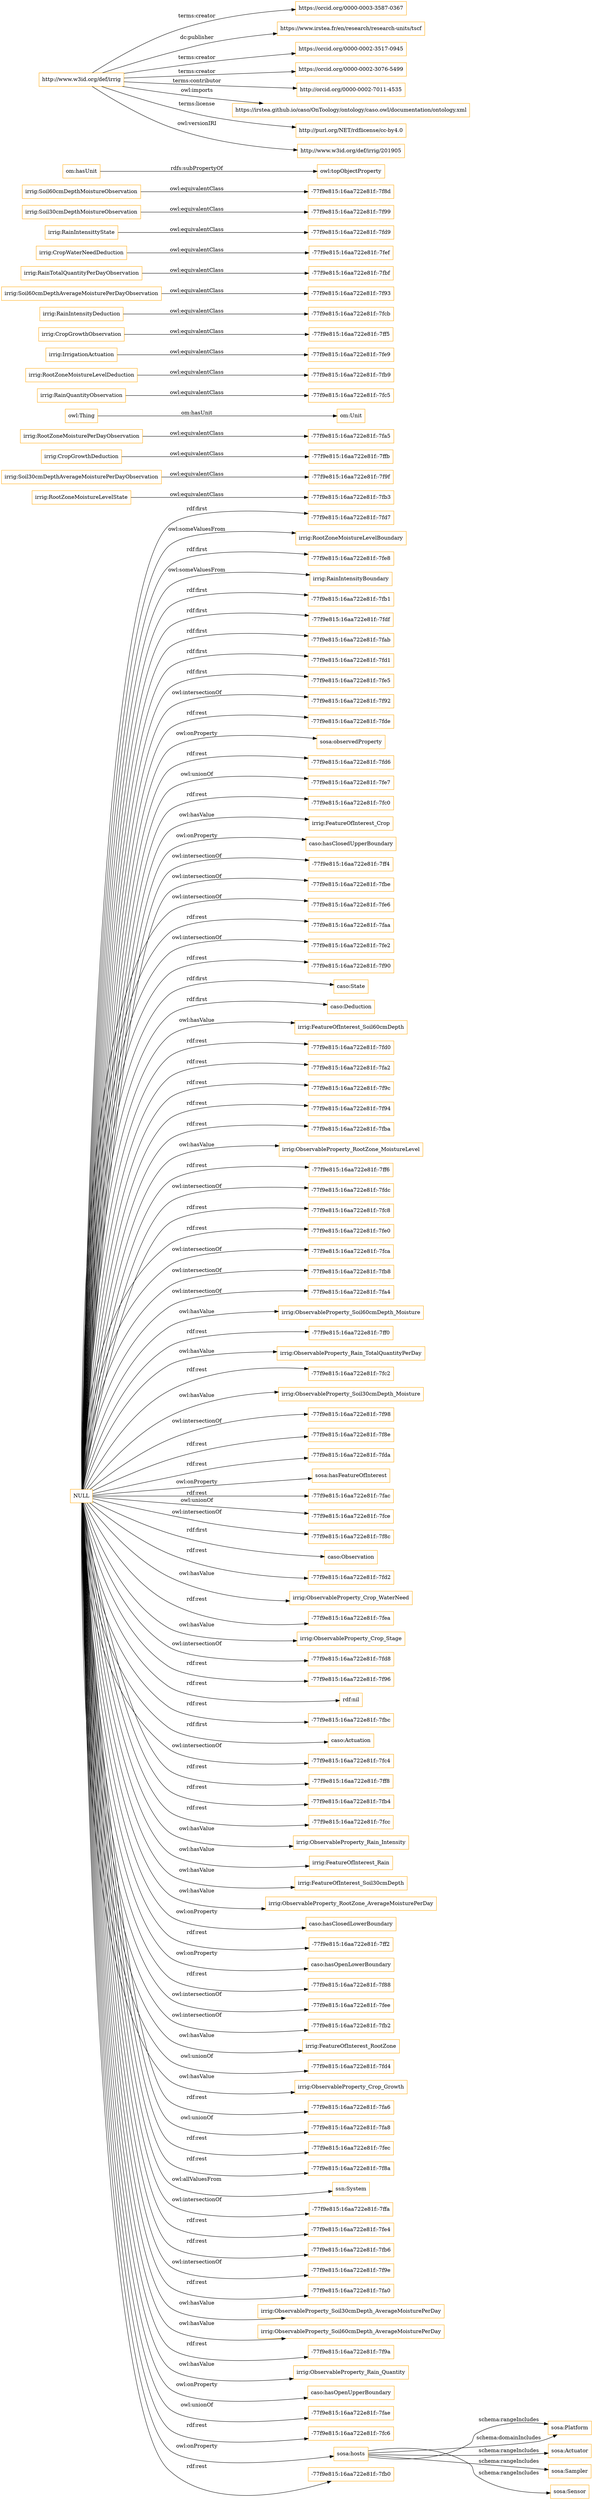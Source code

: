 digraph ar2dtool_diagram { 
rankdir=LR;
size="1501"
node [shape = rectangle, color="orange"]; "-77f9e815:16aa722e81f:-7fd7" "irrig:RootZoneMoistureLevelBoundary" "-77f9e815:16aa722e81f:-7fb3" "irrig:Soil30cmDepthAverageMoisturePerDayObservation" "-77f9e815:16aa722e81f:-7ffb" "irrig:CropGrowthDeduction" "irrig:RootZoneMoisturePerDayObservation" "om:Unit" "-77f9e815:16aa722e81f:-7fc5" "-77f9e815:16aa722e81f:-7fb9" "irrig:RootZoneMoistureLevelDeduction" "-77f9e815:16aa722e81f:-7fe9" "-77f9e815:16aa722e81f:-7ff5" "irrig:RootZoneMoistureLevelState" "irrig:RainIntensityDeduction" "-77f9e815:16aa722e81f:-7fe8" "irrig:Soil60cmDepthAverageMoisturePerDayObservation" "irrig:RainIntensityBoundary" "irrig:RainTotalQuantityPerDayObservation" "-77f9e815:16aa722e81f:-7fb1" "sosa:Platform" "irrig:CropWaterNeedDeduction" "-77f9e815:16aa722e81f:-7fef" "-77f9e815:16aa722e81f:-7fd9" "-77f9e815:16aa722e81f:-7fa5" "irrig:Soil30cmDepthMoistureObservation" "irrig:CropGrowthObservation" "irrig:IrrigationActuation" "-77f9e815:16aa722e81f:-7f8d" "-77f9e815:16aa722e81f:-7f9f" "-77f9e815:16aa722e81f:-7fbf" "-77f9e815:16aa722e81f:-7fdf" "-77f9e815:16aa722e81f:-7fab" "-77f9e815:16aa722e81f:-7f99" "irrig:Soil60cmDepthMoistureObservation" "-77f9e815:16aa722e81f:-7fd1" "-77f9e815:16aa722e81f:-7fcb" "-77f9e815:16aa722e81f:-7fe5" "irrig:RainIntensittyState" "-77f9e815:16aa722e81f:-7f93" "irrig:RainQuantityObservation" ; /*classes style*/
	"NULL" -> "-77f9e815:16aa722e81f:-7f92" [ label = "owl:intersectionOf" ];
	"NULL" -> "-77f9e815:16aa722e81f:-7fde" [ label = "rdf:rest" ];
	"NULL" -> "sosa:observedProperty" [ label = "owl:onProperty" ];
	"NULL" -> "-77f9e815:16aa722e81f:-7fd6" [ label = "rdf:rest" ];
	"NULL" -> "-77f9e815:16aa722e81f:-7fe7" [ label = "owl:unionOf" ];
	"NULL" -> "-77f9e815:16aa722e81f:-7fc0" [ label = "rdf:rest" ];
	"NULL" -> "irrig:FeatureOfInterest_Crop" [ label = "owl:hasValue" ];
	"NULL" -> "caso:hasClosedUpperBoundary" [ label = "owl:onProperty" ];
	"NULL" -> "-77f9e815:16aa722e81f:-7ff4" [ label = "owl:intersectionOf" ];
	"NULL" -> "-77f9e815:16aa722e81f:-7fbe" [ label = "owl:intersectionOf" ];
	"NULL" -> "irrig:RootZoneMoistureLevelBoundary" [ label = "owl:someValuesFrom" ];
	"NULL" -> "-77f9e815:16aa722e81f:-7fe6" [ label = "owl:intersectionOf" ];
	"NULL" -> "-77f9e815:16aa722e81f:-7faa" [ label = "rdf:rest" ];
	"NULL" -> "-77f9e815:16aa722e81f:-7fe2" [ label = "owl:intersectionOf" ];
	"NULL" -> "-77f9e815:16aa722e81f:-7f90" [ label = "rdf:rest" ];
	"NULL" -> "caso:State" [ label = "rdf:first" ];
	"NULL" -> "caso:Deduction" [ label = "rdf:first" ];
	"NULL" -> "irrig:FeatureOfInterest_Soil60cmDepth" [ label = "owl:hasValue" ];
	"NULL" -> "-77f9e815:16aa722e81f:-7fd0" [ label = "rdf:rest" ];
	"NULL" -> "-77f9e815:16aa722e81f:-7fa2" [ label = "rdf:rest" ];
	"NULL" -> "-77f9e815:16aa722e81f:-7f9c" [ label = "rdf:rest" ];
	"NULL" -> "-77f9e815:16aa722e81f:-7fdf" [ label = "rdf:first" ];
	"NULL" -> "-77f9e815:16aa722e81f:-7f94" [ label = "rdf:rest" ];
	"NULL" -> "-77f9e815:16aa722e81f:-7fba" [ label = "rdf:rest" ];
	"NULL" -> "irrig:ObservableProperty_RootZone_MoistureLevel" [ label = "owl:hasValue" ];
	"NULL" -> "-77f9e815:16aa722e81f:-7ff6" [ label = "rdf:rest" ];
	"NULL" -> "-77f9e815:16aa722e81f:-7fdc" [ label = "owl:intersectionOf" ];
	"NULL" -> "-77f9e815:16aa722e81f:-7fc8" [ label = "rdf:rest" ];
	"NULL" -> "-77f9e815:16aa722e81f:-7fe0" [ label = "rdf:rest" ];
	"NULL" -> "-77f9e815:16aa722e81f:-7fca" [ label = "owl:intersectionOf" ];
	"NULL" -> "-77f9e815:16aa722e81f:-7fb8" [ label = "owl:intersectionOf" ];
	"NULL" -> "-77f9e815:16aa722e81f:-7fe5" [ label = "rdf:first" ];
	"NULL" -> "-77f9e815:16aa722e81f:-7fa4" [ label = "owl:intersectionOf" ];
	"NULL" -> "irrig:ObservableProperty_Soil60cmDepth_Moisture" [ label = "owl:hasValue" ];
	"NULL" -> "-77f9e815:16aa722e81f:-7ff0" [ label = "rdf:rest" ];
	"NULL" -> "irrig:ObservableProperty_Rain_TotalQuantityPerDay" [ label = "owl:hasValue" ];
	"NULL" -> "-77f9e815:16aa722e81f:-7fc2" [ label = "rdf:rest" ];
	"NULL" -> "-77f9e815:16aa722e81f:-7fd1" [ label = "rdf:first" ];
	"NULL" -> "irrig:ObservableProperty_Soil30cmDepth_Moisture" [ label = "owl:hasValue" ];
	"NULL" -> "-77f9e815:16aa722e81f:-7f98" [ label = "owl:intersectionOf" ];
	"NULL" -> "-77f9e815:16aa722e81f:-7f8e" [ label = "rdf:rest" ];
	"NULL" -> "-77f9e815:16aa722e81f:-7fda" [ label = "rdf:rest" ];
	"NULL" -> "sosa:hasFeatureOfInterest" [ label = "owl:onProperty" ];
	"NULL" -> "-77f9e815:16aa722e81f:-7fac" [ label = "rdf:rest" ];
	"NULL" -> "-77f9e815:16aa722e81f:-7fab" [ label = "rdf:first" ];
	"NULL" -> "-77f9e815:16aa722e81f:-7fce" [ label = "owl:unionOf" ];
	"NULL" -> "-77f9e815:16aa722e81f:-7f8c" [ label = "owl:intersectionOf" ];
	"NULL" -> "caso:Observation" [ label = "rdf:first" ];
	"NULL" -> "-77f9e815:16aa722e81f:-7fd2" [ label = "rdf:rest" ];
	"NULL" -> "irrig:ObservableProperty_Crop_WaterNeed" [ label = "owl:hasValue" ];
	"NULL" -> "-77f9e815:16aa722e81f:-7fd7" [ label = "rdf:first" ];
	"NULL" -> "-77f9e815:16aa722e81f:-7fea" [ label = "rdf:rest" ];
	"NULL" -> "irrig:ObservableProperty_Crop_Stage" [ label = "owl:hasValue" ];
	"NULL" -> "-77f9e815:16aa722e81f:-7fd8" [ label = "owl:intersectionOf" ];
	"NULL" -> "-77f9e815:16aa722e81f:-7f96" [ label = "rdf:rest" ];
	"NULL" -> "rdf:nil" [ label = "rdf:rest" ];
	"NULL" -> "-77f9e815:16aa722e81f:-7fbc" [ label = "rdf:rest" ];
	"NULL" -> "caso:Actuation" [ label = "rdf:first" ];
	"NULL" -> "-77f9e815:16aa722e81f:-7fc4" [ label = "owl:intersectionOf" ];
	"NULL" -> "-77f9e815:16aa722e81f:-7ff8" [ label = "rdf:rest" ];
	"NULL" -> "-77f9e815:16aa722e81f:-7fb1" [ label = "rdf:first" ];
	"NULL" -> "-77f9e815:16aa722e81f:-7fb4" [ label = "rdf:rest" ];
	"NULL" -> "-77f9e815:16aa722e81f:-7fcc" [ label = "rdf:rest" ];
	"NULL" -> "irrig:RainIntensityBoundary" [ label = "owl:someValuesFrom" ];
	"NULL" -> "irrig:ObservableProperty_Rain_Intensity" [ label = "owl:hasValue" ];
	"NULL" -> "irrig:FeatureOfInterest_Rain" [ label = "owl:hasValue" ];
	"NULL" -> "irrig:FeatureOfInterest_Soil30cmDepth" [ label = "owl:hasValue" ];
	"NULL" -> "irrig:ObservableProperty_RootZone_AverageMoisturePerDay" [ label = "owl:hasValue" ];
	"NULL" -> "caso:hasClosedLowerBoundary" [ label = "owl:onProperty" ];
	"NULL" -> "-77f9e815:16aa722e81f:-7ff2" [ label = "rdf:rest" ];
	"NULL" -> "caso:hasOpenLowerBoundary" [ label = "owl:onProperty" ];
	"NULL" -> "-77f9e815:16aa722e81f:-7f88" [ label = "rdf:rest" ];
	"NULL" -> "-77f9e815:16aa722e81f:-7fee" [ label = "owl:intersectionOf" ];
	"NULL" -> "-77f9e815:16aa722e81f:-7fb2" [ label = "owl:intersectionOf" ];
	"NULL" -> "-77f9e815:16aa722e81f:-7fe8" [ label = "rdf:first" ];
	"NULL" -> "irrig:FeatureOfInterest_RootZone" [ label = "owl:hasValue" ];
	"NULL" -> "-77f9e815:16aa722e81f:-7fd4" [ label = "owl:unionOf" ];
	"NULL" -> "irrig:ObservableProperty_Crop_Growth" [ label = "owl:hasValue" ];
	"NULL" -> "-77f9e815:16aa722e81f:-7fa6" [ label = "rdf:rest" ];
	"NULL" -> "-77f9e815:16aa722e81f:-7fa8" [ label = "owl:unionOf" ];
	"NULL" -> "-77f9e815:16aa722e81f:-7fec" [ label = "rdf:rest" ];
	"NULL" -> "-77f9e815:16aa722e81f:-7f8a" [ label = "rdf:rest" ];
	"NULL" -> "ssn:System" [ label = "owl:allValuesFrom" ];
	"NULL" -> "-77f9e815:16aa722e81f:-7ffa" [ label = "owl:intersectionOf" ];
	"NULL" -> "-77f9e815:16aa722e81f:-7fe4" [ label = "rdf:rest" ];
	"NULL" -> "-77f9e815:16aa722e81f:-7fb6" [ label = "rdf:rest" ];
	"NULL" -> "-77f9e815:16aa722e81f:-7f9e" [ label = "owl:intersectionOf" ];
	"NULL" -> "-77f9e815:16aa722e81f:-7fa0" [ label = "rdf:rest" ];
	"NULL" -> "irrig:ObservableProperty_Soil30cmDepth_AverageMoisturePerDay" [ label = "owl:hasValue" ];
	"NULL" -> "irrig:ObservableProperty_Soil60cmDepth_AverageMoisturePerDay" [ label = "owl:hasValue" ];
	"NULL" -> "-77f9e815:16aa722e81f:-7f9a" [ label = "rdf:rest" ];
	"NULL" -> "irrig:ObservableProperty_Rain_Quantity" [ label = "owl:hasValue" ];
	"NULL" -> "caso:hasOpenUpperBoundary" [ label = "owl:onProperty" ];
	"NULL" -> "-77f9e815:16aa722e81f:-7fae" [ label = "owl:unionOf" ];
	"NULL" -> "-77f9e815:16aa722e81f:-7fc6" [ label = "rdf:rest" ];
	"NULL" -> "sosa:hosts" [ label = "owl:onProperty" ];
	"NULL" -> "-77f9e815:16aa722e81f:-7fb0" [ label = "rdf:rest" ];
	"irrig:RainIntensityDeduction" -> "-77f9e815:16aa722e81f:-7fcb" [ label = "owl:equivalentClass" ];
	"irrig:RootZoneMoistureLevelDeduction" -> "-77f9e815:16aa722e81f:-7fb9" [ label = "owl:equivalentClass" ];
	"irrig:RainTotalQuantityPerDayObservation" -> "-77f9e815:16aa722e81f:-7fbf" [ label = "owl:equivalentClass" ];
	"irrig:Soil60cmDepthMoistureObservation" -> "-77f9e815:16aa722e81f:-7f8d" [ label = "owl:equivalentClass" ];
	"irrig:IrrigationActuation" -> "-77f9e815:16aa722e81f:-7fe9" [ label = "owl:equivalentClass" ];
	"irrig:RainIntensittyState" -> "-77f9e815:16aa722e81f:-7fd9" [ label = "owl:equivalentClass" ];
	"irrig:CropGrowthObservation" -> "-77f9e815:16aa722e81f:-7ff5" [ label = "owl:equivalentClass" ];
	"irrig:RainQuantityObservation" -> "-77f9e815:16aa722e81f:-7fc5" [ label = "owl:equivalentClass" ];
	"om:hasUnit" -> "owl:topObjectProperty" [ label = "rdfs:subPropertyOf" ];
	"irrig:Soil30cmDepthAverageMoisturePerDayObservation" -> "-77f9e815:16aa722e81f:-7f9f" [ label = "owl:equivalentClass" ];
	"irrig:Soil60cmDepthAverageMoisturePerDayObservation" -> "-77f9e815:16aa722e81f:-7f93" [ label = "owl:equivalentClass" ];
	"http://www.w3id.org/def/irrig" -> "https://orcid.org/0000-0003-3587-0367" [ label = "terms:creator" ];
	"http://www.w3id.org/def/irrig" -> "https://www.irstea.fr/en/research/research-units/tscf" [ label = "dc:publisher" ];
	"http://www.w3id.org/def/irrig" -> "https://orcid.org/0000-0002-3517-0945" [ label = "terms:creator" ];
	"http://www.w3id.org/def/irrig" -> "https://orcid.org/0000-0002-3076-5499" [ label = "terms:creator" ];
	"http://www.w3id.org/def/irrig" -> "http://orcid.org/0000-0002-7011-4535" [ label = "terms:contributor" ];
	"http://www.w3id.org/def/irrig" -> "https://irstea.github.io/caso/OnToology/ontology/caso.owl/documentation/ontology.xml" [ label = "owl:imports" ];
	"http://www.w3id.org/def/irrig" -> "http://purl.org/NET/rdflicense/cc-by4.0" [ label = "terms:license" ];
	"http://www.w3id.org/def/irrig" -> "http://www.w3id.org/def/irrig/201905" [ label = "owl:versionIRI" ];
	"irrig:CropWaterNeedDeduction" -> "-77f9e815:16aa722e81f:-7fef" [ label = "owl:equivalentClass" ];
	"irrig:RootZoneMoistureLevelState" -> "-77f9e815:16aa722e81f:-7fb3" [ label = "owl:equivalentClass" ];
	"irrig:RootZoneMoisturePerDayObservation" -> "-77f9e815:16aa722e81f:-7fa5" [ label = "owl:equivalentClass" ];
	"irrig:CropGrowthDeduction" -> "-77f9e815:16aa722e81f:-7ffb" [ label = "owl:equivalentClass" ];
	"sosa:hosts" -> "sosa:Platform" [ label = "schema:rangeIncludes" ];
	"sosa:hosts" -> "sosa:Actuator" [ label = "schema:rangeIncludes" ];
	"sosa:hosts" -> "sosa:Sampler" [ label = "schema:rangeIncludes" ];
	"sosa:hosts" -> "sosa:Sensor" [ label = "schema:rangeIncludes" ];
	"sosa:hosts" -> "sosa:Platform" [ label = "schema:domainIncludes" ];
	"irrig:Soil30cmDepthMoistureObservation" -> "-77f9e815:16aa722e81f:-7f99" [ label = "owl:equivalentClass" ];
	"owl:Thing" -> "om:Unit" [ label = "om:hasUnit" ];

}

